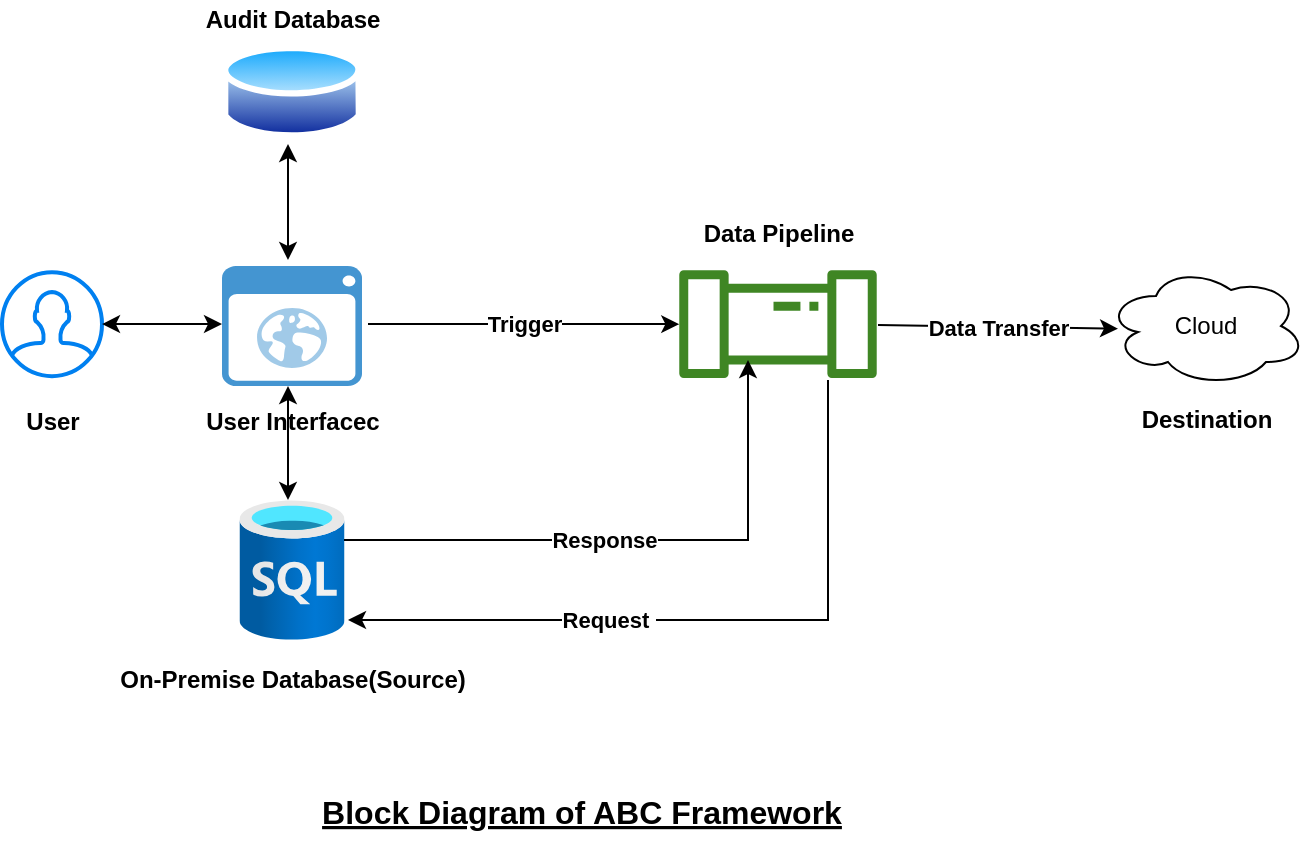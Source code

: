 <mxfile version="18.1.2" type="github">
  <diagram id="FvNac4YPPAI5cvuXq2EJ" name="Page-1">
    <mxGraphModel dx="924" dy="500" grid="1" gridSize="10" guides="1" tooltips="1" connect="1" arrows="1" fold="1" page="1" pageScale="1" pageWidth="850" pageHeight="1100" math="0" shadow="0">
      <root>
        <mxCell id="0" />
        <mxCell id="1" parent="0" />
        <mxCell id="9yZlOrTwEsx5bloOOfXP-2" value="" style="aspect=fixed;html=1;points=[];align=center;image;fontSize=12;image=img/lib/azure2/databases/SQL_Database.svg;" vertex="1" parent="1">
          <mxGeometry x="228.75" y="330" width="52.5" height="70" as="geometry" />
        </mxCell>
        <mxCell id="9yZlOrTwEsx5bloOOfXP-3" value="" style="shadow=0;dashed=0;html=1;strokeColor=none;fillColor=#4495D1;labelPosition=center;verticalLabelPosition=bottom;verticalAlign=top;align=center;outlineConnect=0;shape=mxgraph.veeam.2d.web_ui;" vertex="1" parent="1">
          <mxGeometry x="220" y="213" width="70" height="60" as="geometry" />
        </mxCell>
        <mxCell id="9yZlOrTwEsx5bloOOfXP-4" value="" style="aspect=fixed;perimeter=ellipsePerimeter;html=1;align=center;shadow=0;dashed=0;spacingTop=3;image;image=img/lib/active_directory/database.svg;" vertex="1" parent="1">
          <mxGeometry x="220" y="100" width="70" height="51.8" as="geometry" />
        </mxCell>
        <mxCell id="9yZlOrTwEsx5bloOOfXP-5" value="Cloud" style="ellipse;shape=cloud;whiteSpace=wrap;html=1;align=center;" vertex="1" parent="1">
          <mxGeometry x="662" y="213" width="100" height="60" as="geometry" />
        </mxCell>
        <mxCell id="9yZlOrTwEsx5bloOOfXP-7" value="" style="sketch=0;outlineConnect=0;fontColor=#232F3E;gradientColor=none;fillColor=#3F8624;strokeColor=none;dashed=0;verticalLabelPosition=bottom;verticalAlign=top;align=center;html=1;fontSize=12;fontStyle=0;aspect=fixed;pointerEvents=1;shape=mxgraph.aws4.iot_analytics_pipeline;" vertex="1" parent="1">
          <mxGeometry x="448" y="215.16" width="100" height="53.85" as="geometry" />
        </mxCell>
        <mxCell id="9yZlOrTwEsx5bloOOfXP-8" value="" style="html=1;verticalLabelPosition=bottom;align=center;labelBackgroundColor=#ffffff;verticalAlign=top;strokeWidth=2;strokeColor=#0080F0;shadow=0;dashed=0;shape=mxgraph.ios7.icons.user;" vertex="1" parent="1">
          <mxGeometry x="110" y="216.08" width="50" height="52" as="geometry" />
        </mxCell>
        <mxCell id="9yZlOrTwEsx5bloOOfXP-14" value="" style="endArrow=classic;startArrow=classic;html=1;rounded=0;" edge="1" parent="1" source="9yZlOrTwEsx5bloOOfXP-8">
          <mxGeometry width="50" height="50" relative="1" as="geometry">
            <mxPoint x="490" y="290" as="sourcePoint" />
            <mxPoint x="220" y="242" as="targetPoint" />
          </mxGeometry>
        </mxCell>
        <mxCell id="9yZlOrTwEsx5bloOOfXP-15" value="" style="endArrow=classic;startArrow=classic;html=1;rounded=0;" edge="1" parent="1">
          <mxGeometry width="50" height="50" relative="1" as="geometry">
            <mxPoint x="253" y="330" as="sourcePoint" />
            <mxPoint x="253" y="273" as="targetPoint" />
          </mxGeometry>
        </mxCell>
        <mxCell id="9yZlOrTwEsx5bloOOfXP-16" value="" style="endArrow=classic;startArrow=classic;html=1;rounded=0;" edge="1" parent="1">
          <mxGeometry width="50" height="50" relative="1" as="geometry">
            <mxPoint x="253" y="210" as="sourcePoint" />
            <mxPoint x="253" y="152" as="targetPoint" />
          </mxGeometry>
        </mxCell>
        <mxCell id="9yZlOrTwEsx5bloOOfXP-17" value="&lt;b&gt;User&lt;/b&gt;" style="text;html=1;align=center;verticalAlign=middle;resizable=0;points=[];autosize=1;strokeColor=none;fillColor=none;" vertex="1" parent="1">
          <mxGeometry x="115" y="281" width="40" height="20" as="geometry" />
        </mxCell>
        <mxCell id="9yZlOrTwEsx5bloOOfXP-18" value="&lt;b&gt;Audit Database&lt;/b&gt;" style="text;html=1;align=center;verticalAlign=middle;resizable=0;points=[];autosize=1;strokeColor=none;fillColor=none;" vertex="1" parent="1">
          <mxGeometry x="205" y="80" width="100" height="20" as="geometry" />
        </mxCell>
        <mxCell id="9yZlOrTwEsx5bloOOfXP-19" value="&lt;b&gt;On-Premise Database(Source)&lt;/b&gt;" style="text;html=1;align=center;verticalAlign=middle;resizable=0;points=[];autosize=1;strokeColor=none;fillColor=none;" vertex="1" parent="1">
          <mxGeometry x="160" y="410" width="190" height="20" as="geometry" />
        </mxCell>
        <mxCell id="9yZlOrTwEsx5bloOOfXP-20" value="&lt;b&gt;Data Pipeline&lt;/b&gt;" style="text;html=1;align=center;verticalAlign=middle;resizable=0;points=[];autosize=1;strokeColor=none;fillColor=none;" vertex="1" parent="1">
          <mxGeometry x="453" y="187" width="90" height="20" as="geometry" />
        </mxCell>
        <mxCell id="9yZlOrTwEsx5bloOOfXP-21" value="&lt;b&gt;Destination&lt;/b&gt;" style="text;html=1;align=center;verticalAlign=middle;resizable=0;points=[];autosize=1;strokeColor=none;fillColor=none;" vertex="1" parent="1">
          <mxGeometry x="672" y="280" width="80" height="20" as="geometry" />
        </mxCell>
        <mxCell id="9yZlOrTwEsx5bloOOfXP-22" value="&lt;b&gt;User Interfacec&lt;/b&gt;" style="text;html=1;align=center;verticalAlign=middle;resizable=0;points=[];autosize=1;strokeColor=none;fillColor=none;" vertex="1" parent="1">
          <mxGeometry x="205" y="281" width="100" height="20" as="geometry" />
        </mxCell>
        <mxCell id="9yZlOrTwEsx5bloOOfXP-26" value="" style="endArrow=classic;html=1;rounded=0;" edge="1" parent="1">
          <mxGeometry relative="1" as="geometry">
            <mxPoint x="281" y="350" as="sourcePoint" />
            <mxPoint x="483" y="260" as="targetPoint" />
            <Array as="points">
              <mxPoint x="483" y="350" />
            </Array>
          </mxGeometry>
        </mxCell>
        <mxCell id="9yZlOrTwEsx5bloOOfXP-27" value="&lt;b&gt;Response&lt;/b&gt;" style="edgeLabel;resizable=0;html=1;align=center;verticalAlign=middle;" connectable="0" vertex="1" parent="9yZlOrTwEsx5bloOOfXP-26">
          <mxGeometry relative="1" as="geometry">
            <mxPoint x="-16" as="offset" />
          </mxGeometry>
        </mxCell>
        <mxCell id="9yZlOrTwEsx5bloOOfXP-30" value="" style="endArrow=classic;html=1;rounded=0;" edge="1" parent="1">
          <mxGeometry relative="1" as="geometry">
            <mxPoint x="523" y="270" as="sourcePoint" />
            <mxPoint x="283" y="390" as="targetPoint" />
            <Array as="points">
              <mxPoint x="523" y="290" />
              <mxPoint x="523" y="390" />
            </Array>
          </mxGeometry>
        </mxCell>
        <mxCell id="9yZlOrTwEsx5bloOOfXP-31" value="&lt;b&gt;Request&amp;nbsp;&lt;/b&gt;" style="edgeLabel;resizable=0;html=1;align=center;verticalAlign=middle;" connectable="0" vertex="1" parent="9yZlOrTwEsx5bloOOfXP-30">
          <mxGeometry relative="1" as="geometry">
            <mxPoint x="-50" as="offset" />
          </mxGeometry>
        </mxCell>
        <mxCell id="9yZlOrTwEsx5bloOOfXP-32" value="" style="endArrow=classic;html=1;rounded=0;entryX=0.06;entryY=0.522;entryDx=0;entryDy=0;entryPerimeter=0;" edge="1" parent="1" target="9yZlOrTwEsx5bloOOfXP-5">
          <mxGeometry relative="1" as="geometry">
            <mxPoint x="548" y="242.5" as="sourcePoint" />
            <mxPoint x="648" y="242.5" as="targetPoint" />
          </mxGeometry>
        </mxCell>
        <mxCell id="9yZlOrTwEsx5bloOOfXP-33" value="&lt;b&gt;Data Transfer&lt;/b&gt;" style="edgeLabel;resizable=0;html=1;align=center;verticalAlign=middle;" connectable="0" vertex="1" parent="9yZlOrTwEsx5bloOOfXP-32">
          <mxGeometry relative="1" as="geometry" />
        </mxCell>
        <mxCell id="9yZlOrTwEsx5bloOOfXP-35" value="" style="endArrow=classic;html=1;rounded=0;" edge="1" parent="1" target="9yZlOrTwEsx5bloOOfXP-7">
          <mxGeometry relative="1" as="geometry">
            <mxPoint x="293" y="242" as="sourcePoint" />
            <mxPoint x="523" y="260" as="targetPoint" />
          </mxGeometry>
        </mxCell>
        <mxCell id="9yZlOrTwEsx5bloOOfXP-36" value="&lt;b&gt;Trigger&lt;/b&gt;" style="edgeLabel;resizable=0;html=1;align=center;verticalAlign=middle;" connectable="0" vertex="1" parent="9yZlOrTwEsx5bloOOfXP-35">
          <mxGeometry relative="1" as="geometry" />
        </mxCell>
        <mxCell id="9yZlOrTwEsx5bloOOfXP-40" value="Block Diagram of ABC Framework" style="text;align=center;fontStyle=5;verticalAlign=middle;spacingLeft=3;spacingRight=3;strokeColor=none;rotatable=0;points=[[0,0.5],[1,0.5]];portConstraint=eastwest;fontSize=16;" vertex="1" parent="1">
          <mxGeometry x="180" y="460" width="440" height="50" as="geometry" />
        </mxCell>
      </root>
    </mxGraphModel>
  </diagram>
</mxfile>
